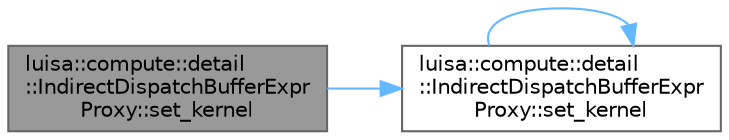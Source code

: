 digraph "luisa::compute::detail::IndirectDispatchBufferExprProxy::set_kernel"
{
 // LATEX_PDF_SIZE
  bgcolor="transparent";
  edge [fontname=Helvetica,fontsize=10,labelfontname=Helvetica,labelfontsize=10];
  node [fontname=Helvetica,fontsize=10,shape=box,height=0.2,width=0.4];
  rankdir="LR";
  Node1 [id="Node000001",label="luisa::compute::detail\l::IndirectDispatchBufferExpr\lProxy::set_kernel",height=0.2,width=0.4,color="gray40", fillcolor="grey60", style="filled", fontcolor="black",tooltip=" "];
  Node1 -> Node2 [id="edge1_Node000001_Node000002",color="steelblue1",style="solid",tooltip=" "];
  Node2 [id="Node000002",label="luisa::compute::detail\l::IndirectDispatchBufferExpr\lProxy::set_kernel",height=0.2,width=0.4,color="grey40", fillcolor="white", style="filled",URL="$classluisa_1_1compute_1_1detail_1_1_indirect_dispatch_buffer_expr_proxy.html#a7776a786f7e958d82a94f51e8f38954c",tooltip=" "];
  Node2 -> Node2 [id="edge2_Node000002_Node000002",color="steelblue1",style="solid",tooltip=" "];
}
